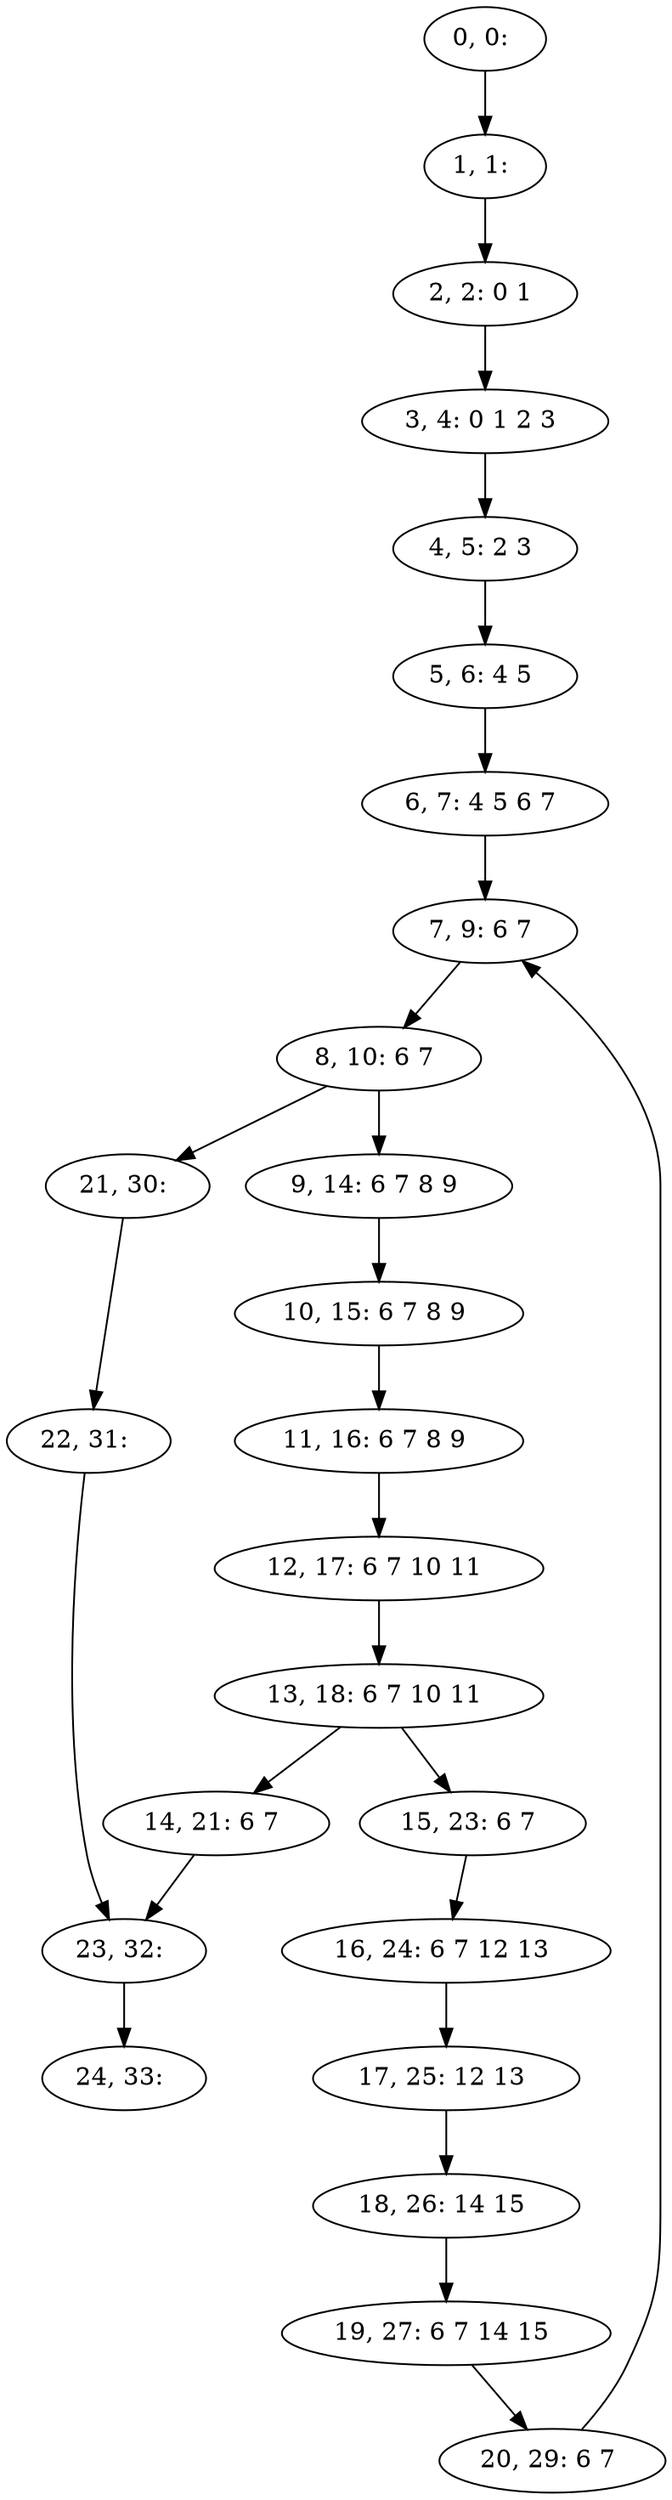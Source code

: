 digraph G {
0[label="0, 0: "];
1[label="1, 1: "];
2[label="2, 2: 0 1 "];
3[label="3, 4: 0 1 2 3 "];
4[label="4, 5: 2 3 "];
5[label="5, 6: 4 5 "];
6[label="6, 7: 4 5 6 7 "];
7[label="7, 9: 6 7 "];
8[label="8, 10: 6 7 "];
9[label="9, 14: 6 7 8 9 "];
10[label="10, 15: 6 7 8 9 "];
11[label="11, 16: 6 7 8 9 "];
12[label="12, 17: 6 7 10 11 "];
13[label="13, 18: 6 7 10 11 "];
14[label="14, 21: 6 7 "];
15[label="15, 23: 6 7 "];
16[label="16, 24: 6 7 12 13 "];
17[label="17, 25: 12 13 "];
18[label="18, 26: 14 15 "];
19[label="19, 27: 6 7 14 15 "];
20[label="20, 29: 6 7 "];
21[label="21, 30: "];
22[label="22, 31: "];
23[label="23, 32: "];
24[label="24, 33: "];
0->1 ;
1->2 ;
2->3 ;
3->4 ;
4->5 ;
5->6 ;
6->7 ;
7->8 ;
8->9 ;
8->21 ;
9->10 ;
10->11 ;
11->12 ;
12->13 ;
13->14 ;
13->15 ;
14->23 ;
15->16 ;
16->17 ;
17->18 ;
18->19 ;
19->20 ;
20->7 ;
21->22 ;
22->23 ;
23->24 ;
}
